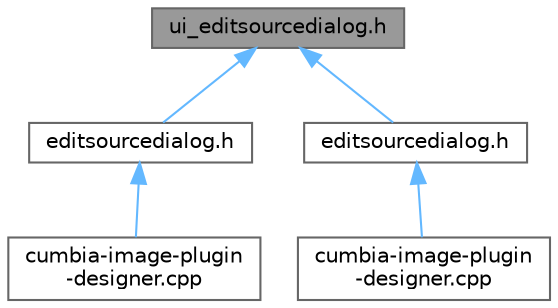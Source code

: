 digraph "ui_editsourcedialog.h"
{
 // LATEX_PDF_SIZE
  bgcolor="transparent";
  edge [fontname=Helvetica,fontsize=10,labelfontname=Helvetica,labelfontsize=10];
  node [fontname=Helvetica,fontsize=10,shape=box,height=0.2,width=0.4];
  Node1 [label="ui_editsourcedialog.h",height=0.2,width=0.4,color="gray40", fillcolor="grey60", style="filled", fontcolor="black",tooltip=" "];
  Node1 -> Node2 [dir="back",color="steelblue1",style="solid"];
  Node2 [label="editsourcedialog.h",height=0.2,width=0.4,color="grey40", fillcolor="white", style="filled",URL="$base_2cumbia-qtcontrols-ng-base-designer_2forms_2editsourcedialog_8h.html",tooltip=" "];
  Node2 -> Node3 [dir="back",color="steelblue1",style="solid"];
  Node3 [label="cumbia-image-plugin\l-designer.cpp",height=0.2,width=0.4,color="grey40", fillcolor="white", style="filled",URL="$base_2cumbia-qtcontrols-ng-base-designer_2forms_2cumbia-image-plugin-designer_8cpp.html",tooltip=" "];
  Node1 -> Node4 [dir="back",color="steelblue1",style="solid"];
  Node4 [label="editsourcedialog.h",height=0.2,width=0.4,color="grey40", fillcolor="white", style="filled",URL="$controls_2cumbia-qtcontrols-ng-controls-designer_2forms_2editsourcedialog_8h.html",tooltip=" "];
  Node4 -> Node5 [dir="back",color="steelblue1",style="solid"];
  Node5 [label="cumbia-image-plugin\l-designer.cpp",height=0.2,width=0.4,color="grey40", fillcolor="white", style="filled",URL="$controls_2cumbia-qtcontrols-ng-controls-designer_2forms_2cumbia-image-plugin-designer_8cpp.html",tooltip=" "];
}
